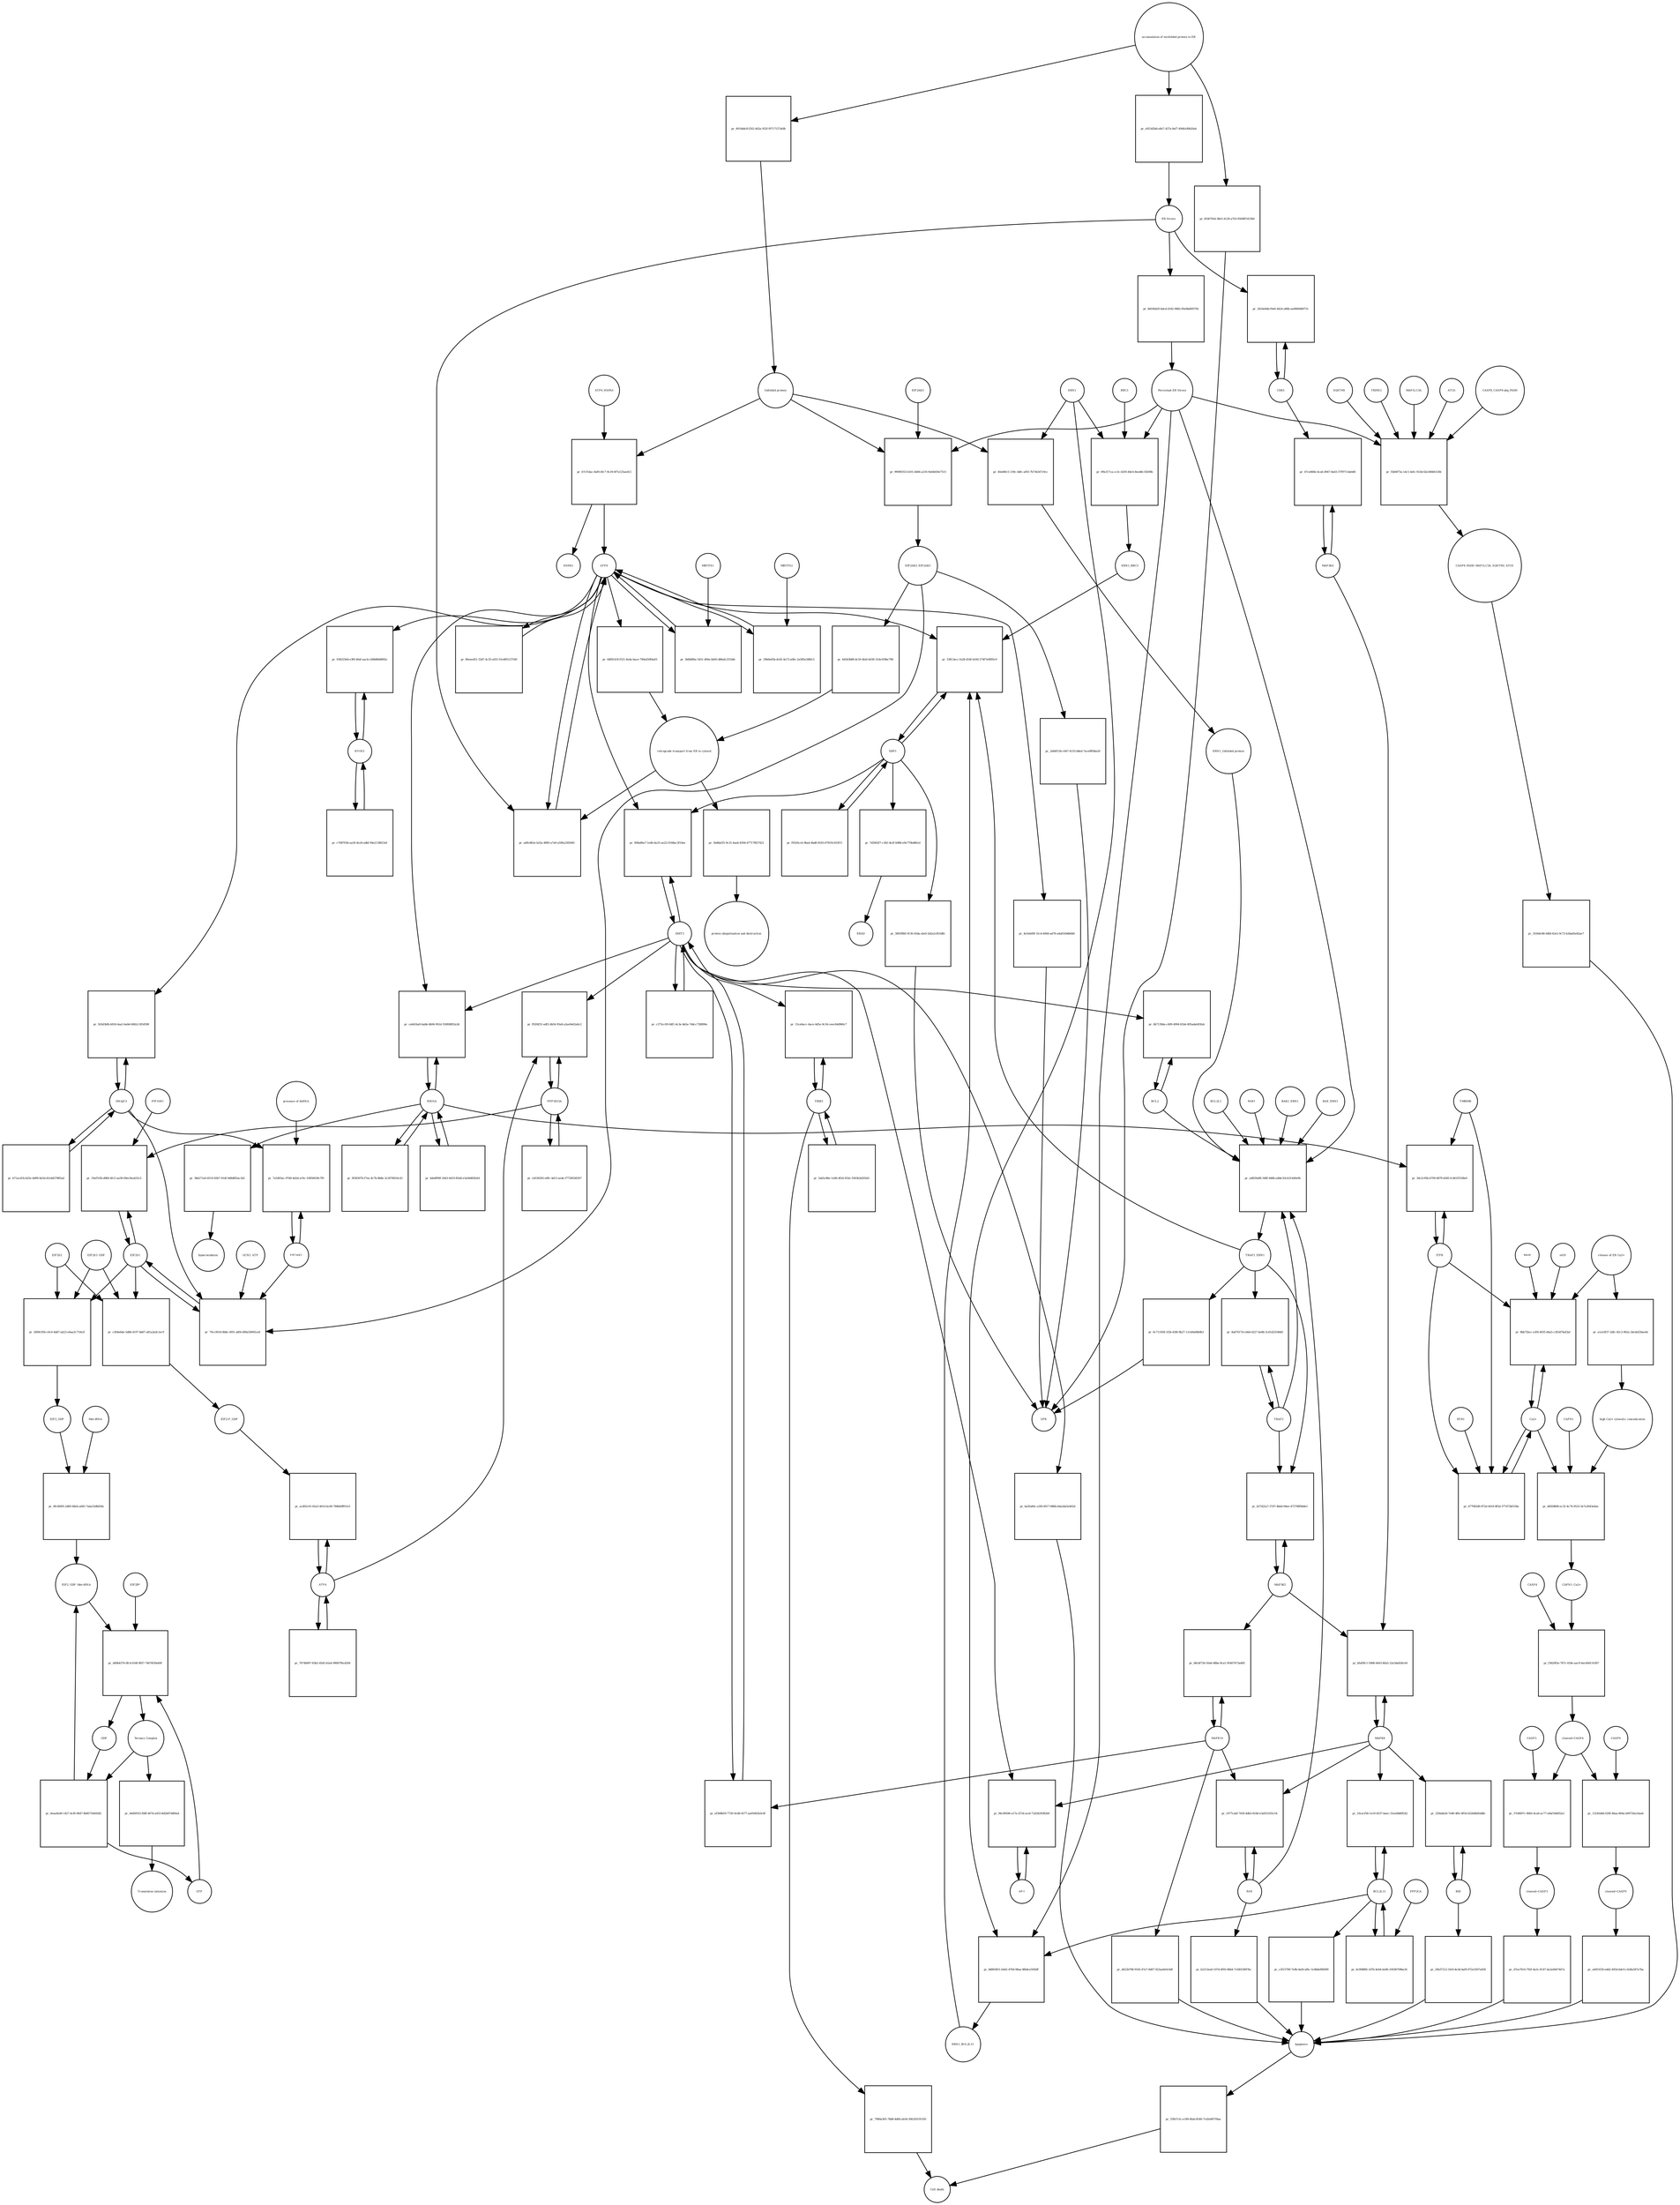 strict digraph  {
ATF6_HSPA5 [annotation="", bipartite=0, cls=complex, fontsize=4, label=ATF6_HSPA5, shape=circle];
"pr_b7cf1dac-8af0-4fc7-9c29-6f7a125aed12" [annotation="", bipartite=1, cls=process, fontsize=4, label="pr_b7cf1dac-8af0-4fc7-9c29-6f7a125aed12", shape=square];
ATF6 [annotation="urn_miriam_hgnc.symbol_ATF6", bipartite=0, cls=macromolecule, fontsize=4, label=ATF6, shape=circle];
HSPA5 [annotation="urn_miriam_hgnc.symbol_HSPA5", bipartite=0, cls=macromolecule, fontsize=4, label=HSPA5, shape=circle];
"Unfolded protein" [annotation="", bipartite=0, cls=macromolecule, fontsize=4, label="Unfolded protein", shape=circle];
ERN1 [annotation="urn_miriam_hgnc.symbol_ERN1", bipartite=0, cls=macromolecule, fontsize=4, label=ERN1, shape=circle];
"pr_40a06fc5-139c-4dfc-af03-7b73b347c9cc" [annotation="", bipartite=1, cls=process, fontsize=4, label="pr_40a06fc5-139c-4dfc-af03-7b73b347c9cc", shape=square];
"ERN1_Unfolded protein" [annotation="", bipartite=0, cls=complex, fontsize=4, label="ERN1_Unfolded protein", shape=circle];
EIF2AK3_EIF2AK3 [annotation="", bipartite=0, cls=complex, fontsize=4, label=EIF2AK3_EIF2AK3, shape=circle];
"pr_6d343b88-dc50-4fa0-b030-314e109bc796" [annotation="", bipartite=1, cls=process, fontsize=4, label="pr_6d343b88-dc50-4fa0-b030-314e109bc796", shape=square];
"retrograde transport from ER to cytosol" [annotation="", bipartite=0, cls=phenotype, fontsize=4, label="retrograde transport from ER to cytosol", shape=circle];
"pr_64f81418-f321-4e4a-bace-790a450f4a03" [annotation="", bipartite=1, cls=process, fontsize=4, label="pr_64f81418-f321-4e4a-bace-790a450f4a03", shape=square];
"pr_5b48af35-9c31-4aa6-8394-47717f827421" [annotation="", bipartite=1, cls=process, fontsize=4, label="pr_5b48af35-9c31-4aa6-8394-47717f827421", shape=square];
"protein ubiquitination and destruction" [annotation="", bipartite=0, cls=phenotype, fontsize=4, label="protein ubiquitination and destruction", shape=circle];
"pr_a4829a88-348f-448b-a4bb-63cb31440e9b" [annotation="", bipartite=1, cls=process, fontsize=4, label="pr_a4829a88-348f-448b-a4bb-63cb31440e9b", shape=square];
TRAF2_ERN1 [annotation="", bipartite=0, cls=complex, fontsize=4, label=TRAF2_ERN1, shape=circle];
BAK1_ERN1 [annotation="", bipartite=0, cls=complex, fontsize=4, label=BAK1_ERN1, shape=circle];
BAX_ERN1 [annotation="", bipartite=0, cls=complex, fontsize=4, label=BAX_ERN1, shape=circle];
BCL2 [annotation="urn_miriam_hgnc.symbol_BCL2", bipartite=0, cls="nucleic acid feature", fontsize=4, label=BCL2, shape=circle];
BCL2L1 [annotation="urn_miriam_hgnc.symbol_BCL2L1", bipartite=0, cls=macromolecule, fontsize=4, label=BCL2L1, shape=circle];
"Persistant ER Stress" [annotation="", bipartite=0, cls=phenotype, fontsize=4, label="Persistant ER Stress", shape=circle];
BAX [annotation="urn_miriam_hgnc.symbol_BAX", bipartite=0, cls=macromolecule, fontsize=4, label=BAX, shape=circle];
BAK1 [annotation="urn_miriam_hgnc.symbol_BAK1", bipartite=0, cls=macromolecule, fontsize=4, label=BAK1, shape=circle];
TRAF2 [annotation="urn_miriam_hgnc.symbol_TRAF2", bipartite=0, cls=macromolecule, fontsize=4, label=TRAF2, shape=circle];
XBP1 [annotation="urn_miriam_hgnc.symbol_XBP1", bipartite=0, cls=macromolecule, fontsize=4, label=XBP1, shape=circle];
"pr_53813ecc-fa28-454f-b160-274f7e0895c9" [annotation="", bipartite=1, cls=process, fontsize=4, label="pr_53813ecc-fa28-454f-b160-274f7e0895c9", shape=square];
ERN1_BBC3 [annotation="", bipartite=0, cls=complex, fontsize=4, label=ERN1_BBC3, shape=circle];
ERN1_BCL2L11 [annotation="", bipartite=0, cls=complex, fontsize=4, label=ERN1_BCL2L11, shape=circle];
"pr_f9320ccb-9bad-4bd8-8183-67819c033f15" [annotation="", bipartite=1, cls=process, fontsize=4, label="pr_f9320ccb-9bad-4bd8-8183-67819c033f15", shape=square];
"pr_7d3002f7-c362-4e2f-b988-e9e770b48b1d" [annotation="", bipartite=1, cls=process, fontsize=4, label="pr_7d3002f7-c362-4e2f-b988-e9e770b48b1d", shape=square];
ERAD [annotation="", bipartite=0, cls=phenotype, fontsize=4, label=ERAD, shape=circle];
"pr_5805f8bf-9136-45da-afa0-2d2a2c855d8c" [annotation="", bipartite=1, cls=process, fontsize=4, label="pr_5805f8bf-9136-45da-afa0-2d2a2c855d8c", shape=square];
UPR [annotation="", bipartite=0, cls=phenotype, fontsize=4, label=UPR, shape=circle];
"pr_8a67617d-cb6d-4227-be8b-5c41d23548d5" [annotation="", bipartite=1, cls=process, fontsize=4, label="pr_8a67617d-cb6d-4227-be8b-5c41d23548d5", shape=square];
MAPK8 [annotation="urn_miriam_hgnc.symbol_MAPK8", bipartite=0, cls=macromolecule, fontsize=4, label=MAPK8, shape=circle];
"pr_bfaf0fc1-5968-4443-80a5-22e3da826c64" [annotation="", bipartite=1, cls=process, fontsize=4, label="pr_bfaf0fc1-5968-4443-80a5-22e3da826c64", shape=square];
MAP3K4 [annotation="urn_miriam_hgnc.symbol_MAP3K4", bipartite=0, cls=macromolecule, fontsize=4, label=MAP3K4, shape=circle];
MAP3K5 [annotation="urn_miriam_hgnc.symbol_MAP3K5", bipartite=0, cls=macromolecule, fontsize=4, label=MAP3K5, shape=circle];
MAPK14 [annotation="urn_miriam_hgnc.symbol_MAPK14", bipartite=0, cls=macromolecule, fontsize=4, label=MAPK14, shape=circle];
"pr_d6cbf726-50a6-48be-8ca1-95407473a485" [annotation="", bipartite=1, cls=process, fontsize=4, label="pr_d6cbf726-50a6-48be-8ca1-95407473a485", shape=square];
"pr_d422b798-9165-47a7-9d07-923aa9e0c0df" [annotation="", bipartite=1, cls=process, fontsize=4, label="pr_d422b798-9165-47a7-9d07-923aa9e0c0df", shape=square];
Apoptosis [annotation="", bipartite=0, cls=phenotype, fontsize=4, label=Apoptosis, shape=circle];
DDIT3 [annotation="urn_miriam_hgnc.symbol_DDIT3", bipartite=0, cls=macromolecule, fontsize=4, label=DDIT3, shape=circle];
"pr_ef368b59-7720-41d8-9277-aa95002b3c6f" [annotation="", bipartite=1, cls=process, fontsize=4, label="pr_ef368b59-7720-41d8-9277-aa95002b3c6f", shape=square];
"pr_ba5fa84c-a3f4-4917-886b-6da2da5e402d" [annotation="", bipartite=1, cls=process, fontsize=4, label="pr_ba5fa84c-a3f4-4917-886b-6da2da5e402d", shape=square];
"pr_6b7139da-c409-4994-81b4-495ada645fab" [annotation="", bipartite=1, cls=process, fontsize=4, label="pr_6b7139da-c409-4994-81b4-495ada645fab", shape=square];
"pr_ad9c862e-b25a-4985-a7a9-a59fa2305081" [annotation="", bipartite=1, cls=process, fontsize=4, label="pr_ad9c862e-b25a-4985-a7a9-a59fa2305081", shape=square];
"ER Stress" [annotation="", bipartite=0, cls=phenotype, fontsize=4, label="ER Stress", shape=circle];
"pr_3b0bf86a-5451-400e-bb93-d86afc251b8c" [annotation="", bipartite=1, cls=process, fontsize=4, label="pr_3b0bf86a-5451-400e-bb93-d86afc251b8c", shape=square];
MBTPS1 [annotation="urn_miriam_hgnc.symbol_MBTPS1", bipartite=0, cls=macromolecule, fontsize=4, label=MBTPS1, shape=circle];
"pr_29b0e65b-dc82-4a73-a06c-2a585e286fc5" [annotation="", bipartite=1, cls=process, fontsize=4, label="pr_29b0e65b-dc82-4a73-a06c-2a585e286fc5", shape=square];
MBTPS2 [annotation="urn_miriam_hgnc.symbol_MBTPS2", bipartite=0, cls=macromolecule, fontsize=4, label=MBTPS2, shape=circle];
"pr_80eeed51-33d7-4c35-a031-01e805127549" [annotation="", bipartite=1, cls=process, fontsize=4, label="pr_80eeed51-33d7-4c35-a031-01e805127549", shape=square];
"pr_c375cc09-0df1-4c3e-bb5a-7d4cc728890e" [annotation="", bipartite=1, cls=process, fontsize=4, label="pr_c375cc09-0df1-4c3e-bb5a-7d4cc728890e", shape=square];
"pr_008a86a7-1e4b-4e25-ae22-0168ac3f10ee" [annotation="", bipartite=1, cls=process, fontsize=4, label="pr_008a86a7-1e4b-4e25-ae22-0168ac3f10ee", shape=square];
EIF2S1 [annotation="urn_miriam_hgnc.symbol_EIF2S1", bipartite=0, cls=macromolecule, fontsize=4, label=EIF2S1, shape=circle];
"pr_79cc9018-8b8c-4f91-a8f4-689a50095ce8" [annotation="", bipartite=1, cls=process, fontsize=4, label="pr_79cc9018-8b8c-4f91-a8f4-689a50095ce8", shape=square];
GCN2_ATP [annotation="", bipartite=0, cls=complex, fontsize=4, label=GCN2_ATP, shape=circle];
EIF2AK2 [annotation="urn_miriam_hgnc.symbol_EIF2AK2", bipartite=0, cls=macromolecule, fontsize=4, label=EIF2AK2, shape=circle];
DNAJC3 [annotation="urn_miriam_hgnc.symbol_DNAJC3", bipartite=0, cls=macromolecule, fontsize=4, label=DNAJC3, shape=circle];
EIF2S2 [annotation="urn_miriam_hgnc.symbol_EIF2S2", bipartite=0, cls=macromolecule, fontsize=4, label=EIF2S2, shape=circle];
"pr_2699c956-c6c0-4dd7-ab23-e6aa3c719a1f" [annotation="", bipartite=1, cls=process, fontsize=4, label="pr_2699c956-c6c0-4dd7-ab23-e6aa3c719a1f", shape=square];
EIF2S3_GDP [annotation="", bipartite=0, cls=complex, fontsize=4, label=EIF2S3_GDP, shape=circle];
EIF2_GDP [annotation="", bipartite=0, cls=complex, fontsize=4, label=EIF2_GDP, shape=circle];
"EIF2_GDP_Met-tRNA" [annotation="", bipartite=0, cls=complex, fontsize=4, label="EIF2_GDP_Met-tRNA", shape=circle];
"pr_d49b4376-0fc4-434f-8f47-74476f30e60f" [annotation="", bipartite=1, cls=process, fontsize=4, label="pr_d49b4376-0fc4-434f-8f47-74476f30e60f", shape=square];
"Ternary Complex" [annotation="", bipartite=0, cls=complex, fontsize=4, label="Ternary Complex", shape=circle];
"EIF2B*" [annotation="", bipartite=0, cls=complex, fontsize=4, label="EIF2B*", shape=circle];
GTP [annotation="urn_miriam_obo.chebi_CHEBI%3A57600", bipartite=0, cls="simple chemical", fontsize=4, label=GTP, shape=circle];
GDP [annotation="urn_miriam_obo.chebi_CHEBI%3A65180", bipartite=0, cls="simple chemical", fontsize=4, label=GDP, shape=circle];
"pr_0eaa9a49-1427-4cf6-9647-8b8575449282" [annotation="", bipartite=1, cls=process, fontsize=4, label="pr_0eaa9a49-1427-4cf6-9647-8b8575449282", shape=square];
ATF4 [annotation="urn_miriam_hgnc.symbol_ATF4", bipartite=0, cls=macromolecule, fontsize=4, label=ATF4, shape=circle];
"pr_acd02c01-65a5-4614-bc60-784b60ff01e5" [annotation="", bipartite=1, cls=process, fontsize=4, label="pr_acd02c01-65a5-4614-bc60-784b60ff01e5", shape=square];
"EIF2-P_GDP" [annotation="", bipartite=0, cls=complex, fontsize=4, label="EIF2-P_GDP", shape=circle];
"pr_7674b997-83b2-45d5-b5a4-99067f6cd204" [annotation="", bipartite=1, cls=process, fontsize=4, label="pr_7674b997-83b2-45d5-b5a4-99067f6cd204", shape=square];
PPP1R15A [annotation="urn_miriam_hgnc.symbol_PPP1R15A", bipartite=0, cls=macromolecule, fontsize=4, label=PPP1R15A, shape=circle];
"pr_f92f4f31-edf2-4b54-95a8-a2ae9e62a6c2" [annotation="", bipartite=1, cls=process, fontsize=4, label="pr_f92f4f31-edf2-4b54-95a8-a2ae9e62a6c2", shape=square];
"pr_cb536292-e8fc-4d13-ae4e-f7720f24f207" [annotation="", bipartite=1, cls=process, fontsize=4, label="pr_cb536292-e8fc-4d13-ae4e-f7720f24f207", shape=square];
"pr_44d5f033-f68f-467d-a933-8d26d7d4f6ed" [annotation="", bipartite=1, cls=process, fontsize=4, label="pr_44d5f033-f68f-467d-a933-8d26d7d4f6ed", shape=square];
"Translation initiation" [annotation="", bipartite=0, cls=phenotype, fontsize=4, label="Translation initiation", shape=circle];
"pr_b27d22a7-37d7-4b6d-94ee-472708f9dde1" [annotation="", bipartite=1, cls=process, fontsize=4, label="pr_b27d22a7-37d7-4b6d-94ee-472708f9dde1", shape=square];
ERO1A [annotation="urn_miriam_hgnc.symbol_ERO1A", bipartite=0, cls=macromolecule, fontsize=4, label=ERO1A, shape=circle];
"pr_ceb61ba9-babb-4b94-901d-550f68f02a3d" [annotation="", bipartite=1, cls=process, fontsize=4, label="pr_ceb61ba9-babb-4b94-901d-550f68f02a3d", shape=square];
"pr_4de8f90f-3443-4419-85d4-e3a9d482fafd" [annotation="", bipartite=1, cls=process, fontsize=4, label="pr_4de8f90f-3443-4419-85d4-e3a9d482fafd", shape=square];
"pr_33ef51fb-d960-4fc5-aa58-09ec9ea432c5" [annotation="", bipartite=1, cls=process, fontsize=4, label="pr_33ef51fb-d960-4fc5-aa58-09ec9ea432c5", shape=square];
EIF2AK1 [annotation="urn_miriam_hgnc.symbol_EIF2AK1", bipartite=0, cls=macromolecule, fontsize=4, label=EIF2AK1, shape=circle];
"pr_1977cabf-7430-4db3-818d-e3a921635c54" [annotation="", bipartite=1, cls=process, fontsize=4, label="pr_1977cabf-7430-4db3-818d-e3a921635c54", shape=square];
"pr_b2213ea0-107d-4f93-96b4-7cfd053897bc" [annotation="", bipartite=1, cls=process, fontsize=4, label="pr_b2213ea0-107d-4f93-96b4-7cfd053897bc", shape=square];
"Ca2+" [annotation="urn_miriam_obo.chebi_CHEBI%3A29108", bipartite=0, cls="simple chemical", fontsize=4, label="Ca2+", shape=circle];
"pr_8bb72bcc-e3f4-4935-b6a5-c303d74af3af" [annotation="", bipartite=1, cls=process, fontsize=4, label="pr_8bb72bcc-e3f4-4935-b6a5-c303d74af3af", shape=square];
"release of ER Ca2+" [annotation="", bipartite=0, cls=phenotype, fontsize=4, label="release of ER Ca2+", shape=circle];
ITPR [annotation="urn_miriam_hgnc.symbol_ITPR1|urn_miriam_hgnc.symbol_ITPR2|urn_miriam_hgnc.symbol_ITPR3", bipartite=0, cls=macromolecule, fontsize=4, label=ITPR, shape=circle];
MAM [annotation="", bipartite=0, cls=phenotype, fontsize=4, label=MAM, shape=circle];
s619 [annotation="", bipartite=0, cls=complex, fontsize=4, label=s619, shape=circle];
"pr_47ce668e-4ca6-4947-8a63-57f9711deb68" [annotation="", bipartite=1, cls=process, fontsize=4, label="pr_47ce668e-4ca6-4947-8a63-57f9711deb68", shape=square];
CDK5 [annotation="urn_miriam_hgnc.symbol_CDK5", bipartite=0, cls=macromolecule, fontsize=4, label=CDK5, shape=circle];
"pr_2624eb4b-f0e6-4424-a86b-ea0869480731" [annotation="", bipartite=1, cls="uncertain process", fontsize=4, label="pr_2624eb4b-f0e6-4424-a86b-ea0869480731", shape=square];
"pr_55fb7c5c-e189-4fab-8540-7cd2e89759ae" [annotation="", bipartite=1, cls=process, fontsize=4, label="pr_55fb7c5c-e189-4fab-8540-7cd2e89759ae", shape=square];
"Cell death" [annotation="", bipartite=0, cls=phenotype, fontsize=4, label="Cell death", shape=circle];
"pr_677082d9-872d-4419-8f5d-377d72bf158a" [annotation="", bipartite=1, cls=process, fontsize=4, label="pr_677082d9-872d-4419-8f5d-377d72bf158a", shape=square];
TMBIM6 [annotation="urn_miriam_hgnc.symbol_TMBIM6", bipartite=0, cls=macromolecule, fontsize=4, label=TMBIM6, shape=circle];
RYR1 [annotation="urn_miriam_hgnc.symbol_RYR1", bipartite=0, cls=macromolecule, fontsize=4, label=RYR1, shape=circle];
EIF2AK3 [annotation="urn_miriam_hgnc.symbol_EIF2AK3", bipartite=0, cls=macromolecule, fontsize=4, label=EIF2AK3, shape=circle];
"pr_99090353-b101-4466-a216-9eb0d30e7515" [annotation="", bipartite=1, cls=process, fontsize=4, label="pr_99090353-b101-4466-a216-9eb0d30e7515", shape=square];
"pr_3bb271a0-4510-45b7-91df-0d8df82ac3d1" [annotation="", bipartite=1, cls=process, fontsize=4, label="pr_3bb271a0-4510-45b7-91df-0d8df82ac3d1", shape=square];
hyperoxidation [annotation="", bipartite=0, cls=phenotype, fontsize=4, label=hyperoxidation, shape=circle];
"pr_9f38307b-f7ea-4c7b-8b8e-3c2876816c43" [annotation="", bipartite=1, cls=process, fontsize=4, label="pr_9f38307b-f7ea-4c7b-8b8e-3c2876816c43", shape=square];
"pr_8d16b420-bdcd-4182-9882-f0e0bd4957fd" [annotation="", bipartite=1, cls=process, fontsize=4, label="pr_8d16b420-bdcd-4182-9882-f0e0bd4957fd", shape=square];
"CASP8_CASP8-ubq_FADD" [annotation="", bipartite=0, cls=complex, fontsize=4, label="CASP8_CASP8-ubq_FADD", shape=circle];
"pr_f2b6873a-1dc1-4efc-923d-62e366b6126b" [annotation="", bipartite=1, cls=process, fontsize=4, label="pr_f2b6873a-1dc1-4efc-923d-62e366b6126b", shape=square];
"SQSTM1 " [annotation="urn_miriam_hgnc.symbol_SQSTM1", bipartite=0, cls=macromolecule, fontsize=4, label="SQSTM1 ", shape=circle];
CASP8_FADD_MAP1LC3A_SQSTM1_ATG5 [annotation="", bipartite=0, cls=complex, fontsize=4, label=CASP8_FADD_MAP1LC3A_SQSTM1_ATG5, shape=circle];
TRIM13 [annotation="urn_miriam_hgnc.symbol_TRIM13", bipartite=0, cls=macromolecule, fontsize=4, label=TRIM13, shape=circle];
MAP1LC3A [annotation="urn_miriam_hgnc.symbol_MAP1LC3A", bipartite=0, cls=macromolecule, fontsize=4, label=MAP1LC3A, shape=circle];
ATG5 [annotation="urn_miriam_hgnc.symbol_ATG5", bipartite=0, cls=macromolecule, fontsize=4, label=ATG5, shape=circle];
"pr_31644c86-0dfd-42e5-9c73-b3dad5e82ae7" [annotation="", bipartite=1, cls=process, fontsize=4, label="pr_31644c86-0dfd-42e5-9c73-b3dad5e82ae7", shape=square];
"AP-1" [annotation="urn_miriam_hgnc.symbol_FOS|urn_miriam_hgnc.symbol_FOSB|urn_miriam_hgnc.symbol_FOSL1|urn_miriam_hgnc.symbol_FOSL2|urn_miriam_hgnc.symbol_JUN|urn_miriam_hgnc.symbol_JUNB|urn_miriam_hgnc.symbol_JUND", bipartite=0, cls=macromolecule, fontsize=4, label="AP-1", shape=circle];
"pr_94c90596-a17a-4724-acef-72d3429382b9" [annotation="", bipartite=1, cls=process, fontsize=4, label="pr_94c90596-a17a-4724-acef-72d3429382b9", shape=square];
"pr_7a5493ac-97d0-4d2d-a19c-10850639c7f9" [annotation="", bipartite=1, cls=process, fontsize=4, label="pr_7a5493ac-97d0-4d2d-a19c-10850639c7f9", shape=square];
"presence of dsRNA" [annotation="", bipartite=0, cls=phenotype, fontsize=4, label="presence of dsRNA", shape=circle];
"Met-tRNA" [annotation="urn_miriam_hgnc_HGNC%3A34779", bipartite=0, cls="nucleic acid feature", fontsize=4, label="Met-tRNA", shape=circle];
"pr_9fc0fd95-2d00-48eb-a645-7aba32d8d30e" [annotation="", bipartite=1, cls=process, fontsize=4, label="pr_9fc0fd95-2d00-48eb-a645-7aba32d8d30e", shape=square];
"pr_c304e6de-5d8d-4197-bb67-a81a2edc1ec9" [annotation="", bipartite=1, cls=process, fontsize=4, label="pr_c304e6de-5d8d-4197-bb67-a81a2edc1ec9", shape=square];
"accumulation of misfolded protein in ER" [annotation="", bipartite=0, cls=phenotype, fontsize=4, label="accumulation of misfolded protein in ER", shape=circle];
"pr_4910ddc8-f202-462a-932f-f9717157afdb" [annotation="", bipartite=1, cls=process, fontsize=4, label="pr_4910ddc8-f202-462a-932f-f9717157afdb", shape=square];
"pr_e923d2bd-e8e7-437a-8ef7-494b1d9b20ab" [annotation="", bipartite=1, cls=process, fontsize=4, label="pr_e923d2bd-e8e7-437a-8ef7-494b1d9b20ab", shape=square];
"pr_f636792d-38e5-4129-a703-95f4f87d13b0" [annotation="", bipartite=1, cls=process, fontsize=4, label="pr_f636792d-38e5-4129-a703-95f4f87d13b0", shape=square];
"pr_2d44f15b-c647-4155-b8ed-7ace9ff4be20" [annotation="", bipartite=1, cls=process, fontsize=4, label="pr_2d44f15b-c647-4155-b8ed-7ace9ff4be20", shape=square];
"pr_6c711958-1f2b-436f-8b27-11cb9a68b0b3" [annotation="", bipartite=1, cls=process, fontsize=4, label="pr_6c711958-1f2b-436f-8b27-11cb9a68b0b3", shape=square];
"pr_4e5eb49f-31cd-400d-ad78-a4a81b9db6b0" [annotation="", bipartite=1, cls=process, fontsize=4, label="pr_4e5eb49f-31cd-400d-ad78-a4a81b9db6b0", shape=square];
BCL2L11 [annotation="urn_miriam_hgnc.symbol_BCL2L11", bipartite=0, cls=macromolecule, fontsize=4, label=BCL2L11, shape=circle];
"pr_10cacf58-1e19-4537-baec-31ea0b80f242" [annotation="", bipartite=1, cls=process, fontsize=4, label="pr_10cacf58-1e19-4537-baec-31ea0b80f242", shape=square];
BID [annotation="urn_miriam_hgnc.symbol_BID", bipartite=0, cls=macromolecule, fontsize=4, label=BID, shape=circle];
"pr_329abb26-7e80-4ffe-8f54-b526d6d5dd8c" [annotation="", bipartite=1, cls=process, fontsize=4, label="pr_329abb26-7e80-4ffe-8f54-b526d6d5dd8c", shape=square];
"pr_c5f15799-7e9b-4afd-af6c-5c8b8ef80099" [annotation="", bipartite=1, cls=process, fontsize=4, label="pr_c5f15799-7e9b-4afd-af6c-5c8b8ef80099", shape=square];
"pr_20b37212-1fe9-4e3d-baf9-972e3507a658" [annotation="", bipartite=1, cls=process, fontsize=4, label="pr_20b37212-1fe9-4e3d-baf9-972e3507a658", shape=square];
"pr_8d805851-b442-47b9-98aa-8fbdce505bff" [annotation="", bipartite=1, cls=process, fontsize=4, label="pr_8d805851-b442-47b9-98aa-8fbdce505bff", shape=square];
"pr_89a317ca-cc3c-4205-8dc4-8eed8c18208b" [annotation="", bipartite=1, cls=process, fontsize=4, label="pr_89a317ca-cc3c-4205-8dc4-8eed8c18208b", shape=square];
BBC3 [annotation="urn_miriam_hgnc.symbol_BBC3", bipartite=0, cls=macromolecule, fontsize=4, label=BBC3, shape=circle];
"pr_6c9988f6-1d7b-4e64-be96-10038709ba34" [annotation="", bipartite=1, cls=process, fontsize=4, label="pr_6c9988f6-1d7b-4e64-be96-10038709ba34", shape=square];
PPP2CA [annotation="urn_miriam_hgnc.symbol_PPP2CA", bipartite=0, cls=macromolecule, fontsize=4, label=PPP2CA, shape=circle];
TRIB3 [annotation="urn_miriam_hgnc.symbol_TRIB3", bipartite=0, cls=macromolecule, fontsize=4, label=TRIB3, shape=circle];
"pr_15ce6acc-4ace-4d5e-9c34-ceec64d966c7" [annotation="", bipartite=1, cls=process, fontsize=4, label="pr_15ce6acc-4ace-4d5e-9c34-ceec64d966c7", shape=square];
"pr_5ab5c86e-1a96-4f2d-932e-5563b3d203d1" [annotation="", bipartite=1, cls=process, fontsize=4, label="pr_5ab5c86e-1a96-4f2d-932e-5563b3d203d1", shape=square];
"pr_7980a365-78d8-4d60-ab34-306320191505" [annotation="", bipartite=1, cls=process, fontsize=4, label="pr_7980a365-78d8-4d60-ab34-306320191505", shape=square];
"pr_a1a16f37-2dfc-45c3-962a-5dcdef20ae4d" [annotation="", bipartite=1, cls=process, fontsize=4, label="pr_a1a16f37-2dfc-45c3-962a-5dcdef20ae4d", shape=square];
"high Ca2+ cytosolic concentration" [annotation="", bipartite=0, cls=phenotype, fontsize=4, label="high Ca2+ cytosolic concentration", shape=circle];
"pr_565d3bfb-b924-4aa3-beb6-6842c1854598" [annotation="", bipartite=1, cls=process, fontsize=4, label="pr_565d3bfb-b924-4aa3-beb6-6842c1854598", shape=square];
"pr_b71acd1b-b25e-4d09-8e5d-d1e4d37885ad" [annotation="", bipartite=1, cls=process, fontsize=4, label="pr_b71acd1b-b25e-4d09-8e5d-d1e4d37885ad", shape=square];
"pr_3dc2c95b-b709-4879-b585-fc461f5358e9" [annotation="", bipartite=1, cls=process, fontsize=4, label="pr_3dc2c95b-b709-4879-b585-fc461f5358e9", shape=square];
CASP4 [annotation="urn_miriam_hgnc.symbol_CASP4", bipartite=0, cls=macromolecule, fontsize=4, label=CASP4, shape=circle];
"pr_f3620f5e-787c-418e-aac9-4ec60d116307" [annotation="", bipartite=1, cls=process, fontsize=4, label="pr_f3620f5e-787c-418e-aac9-4ec60d116307", shape=square];
"cleaved~CASP4" [annotation="urn_miriam_hgnc.symbol_CASP4", bipartite=0, cls=macromolecule, fontsize=4, label="cleaved~CASP4", shape=circle];
"CAPN1_Ca2+" [annotation="", bipartite=0, cls=complex, fontsize=4, label="CAPN1_Ca2+", shape=circle];
CASP3 [annotation="urn_miriam_hgnc.symbol_CASP3", bipartite=0, cls=macromolecule, fontsize=4, label=CASP3, shape=circle];
"pr_37e8607c-96b5-4ca6-ac77-a9af18d952e1" [annotation="", bipartite=1, cls=process, fontsize=4, label="pr_37e8607c-96b5-4ca6-ac77-a9af18d952e1", shape=square];
"cleaved~CASP3" [annotation="urn_miriam_hgnc.symbol_CASP3", bipartite=0, cls=macromolecule, fontsize=4, label="cleaved~CASP3", shape=circle];
CASP9 [annotation="urn_miriam_hgnc.symbol_CSAP9", bipartite=0, cls=macromolecule, fontsize=4, label=CASP9, shape=circle];
"pr_13245d4d-020f-46aa-804a-b09726a14aeb" [annotation="", bipartite=1, cls=process, fontsize=4, label="pr_13245d4d-020f-46aa-804a-b09726a14aeb", shape=square];
"cleaved~CASP9" [annotation="urn_miriam_hgnc.symbol_CASP9", bipartite=0, cls=macromolecule, fontsize=4, label="cleaved~CASP9", shape=circle];
CAPN1 [annotation="urn_miriam_hgnc.symbol_CAPN1", bipartite=0, cls=macromolecule, fontsize=4, label=CAPN1, shape=circle];
"pr_d65fd808-ec32-4c74-9523-5e7a3043edae" [annotation="", bipartite=1, cls=process, fontsize=4, label="pr_d65fd808-ec32-4c74-9523-5e7a3043edae", shape=square];
"pr_d7ea7614-792f-4a3c-8147-ba3a9447447a" [annotation="", bipartite=1, cls=process, fontsize=4, label="pr_d7ea7614-792f-4a3c-8147-ba3a9447447a", shape=square];
"pr_a4951f26-edd2-495d-bdc0-c428a587a7ba" [annotation="", bipartite=1, cls=process, fontsize=4, label="pr_a4951f26-edd2-495d-bdc0-c428a587a7ba", shape=square];
HYOU1 [annotation="urn_miriam_hgnc.symbol_HYOU1", bipartite=0, cls=macromolecule, fontsize=4, label=HYOU1, shape=circle];
"pr_9382256d-e3f6-40af-aacb-cb9b8b68892e" [annotation="", bipartite=1, cls=process, fontsize=4, label="pr_9382256d-e3f6-40af-aacb-cb9b8b68892e", shape=square];
"pr_c768703b-aa30-4e24-adbf-94e2138023ef" [annotation="", bipartite=1, cls=process, fontsize=4, label="pr_c768703b-aa30-4e24-adbf-94e2138023ef", shape=square];
ATF6_HSPA5 -> "pr_b7cf1dac-8af0-4fc7-9c29-6f7a125aed12"  [annotation="", interaction_type=consumption];
"pr_b7cf1dac-8af0-4fc7-9c29-6f7a125aed12" -> ATF6  [annotation="", interaction_type=production];
"pr_b7cf1dac-8af0-4fc7-9c29-6f7a125aed12" -> HSPA5  [annotation="", interaction_type=production];
ATF6 -> "pr_64f81418-f321-4e4a-bace-790a450f4a03"  [annotation="", interaction_type=consumption];
ATF6 -> "pr_53813ecc-fa28-454f-b160-274f7e0895c9"  [annotation="urn_miriam_pubmed_26587781|urn_miriam_pubmed_23430059", interaction_type=catalysis];
ATF6 -> "pr_ad9c862e-b25a-4985-a7a9-a59fa2305081"  [annotation="", interaction_type=consumption];
ATF6 -> "pr_3b0bf86a-5451-400e-bb93-d86afc251b8c"  [annotation="", interaction_type=consumption];
ATF6 -> "pr_29b0e65b-dc82-4a73-a06c-2a585e286fc5"  [annotation="", interaction_type=consumption];
ATF6 -> "pr_80eeed51-33d7-4c35-a031-01e805127549"  [annotation="", interaction_type=consumption];
ATF6 -> "pr_008a86a7-1e4b-4e25-ae22-0168ac3f10ee"  [annotation="urn_miriam_pubmed_26587781|urn_miriam_pubmed_17991856|urn_miriam_pubmed_28843399", interaction_type=catalysis];
ATF6 -> "pr_ceb61ba9-babb-4b94-901d-550f68f02a3d"  [annotation="urn_miriam_pubmed_23850759|urn_miriam_pubmed_25387528", interaction_type=catalysis];
ATF6 -> "pr_4e5eb49f-31cd-400d-ad78-a4a81b9db6b0"  [annotation="", interaction_type=consumption];
ATF6 -> "pr_565d3bfb-b924-4aa3-beb6-6842c1854598"  [annotation="urn_miriam_pubmed_12601012|urn_miriam_pubmed_18360008", interaction_type=catalysis];
ATF6 -> "pr_9382256d-e3f6-40af-aacb-cb9b8b68892e"  [annotation=urn_miriam_pubmed_18360008, interaction_type=catalysis];
"Unfolded protein" -> "pr_b7cf1dac-8af0-4fc7-9c29-6f7a125aed12"  [annotation="urn_miriam_pubmed_19509052|urn_miriam_pubmed_12847084|urn_miriam_pubmed_23850759", interaction_type=catalysis];
"Unfolded protein" -> "pr_40a06fc5-139c-4dfc-af03-7b73b347c9cc"  [annotation="", interaction_type=consumption];
"Unfolded protein" -> "pr_99090353-b101-4466-a216-9eb0d30e7515"  [annotation=urn_miriam_pubmed_17991856, interaction_type=catalysis];
ERN1 -> "pr_40a06fc5-139c-4dfc-af03-7b73b347c9cc"  [annotation="", interaction_type=consumption];
ERN1 -> "pr_8d805851-b442-47b9-98aa-8fbdce505bff"  [annotation="", interaction_type=consumption];
ERN1 -> "pr_89a317ca-cc3c-4205-8dc4-8eed8c18208b"  [annotation="", interaction_type=consumption];
"pr_40a06fc5-139c-4dfc-af03-7b73b347c9cc" -> "ERN1_Unfolded protein"  [annotation="", interaction_type=production];
"ERN1_Unfolded protein" -> "pr_a4829a88-348f-448b-a4bb-63cb31440e9b"  [annotation="", interaction_type=consumption];
EIF2AK3_EIF2AK3 -> "pr_6d343b88-dc50-4fa0-b030-314e109bc796"  [annotation="", interaction_type=consumption];
EIF2AK3_EIF2AK3 -> "pr_79cc9018-8b8c-4f91-a8f4-689a50095ce8"  [annotation="urn_miriam_pubmed_12667446|urn_miriam_pubmed_16246152|urn_miriam_pubmed_12601012|urn_miriam_pubmed_23850759|urn_miriam_pubmed_18360008|urn_miriam_pubmed_26587781", interaction_type=catalysis];
EIF2AK3_EIF2AK3 -> "pr_2d44f15b-c647-4155-b8ed-7ace9ff4be20"  [annotation="", interaction_type=consumption];
"pr_6d343b88-dc50-4fa0-b030-314e109bc796" -> "retrograde transport from ER to cytosol"  [annotation="", interaction_type=production];
"retrograde transport from ER to cytosol" -> "pr_5b48af35-9c31-4aa6-8394-47717f827421"  [annotation="", interaction_type=consumption];
"retrograde transport from ER to cytosol" -> "pr_ad9c862e-b25a-4985-a7a9-a59fa2305081"  [annotation="urn_miriam_pubmed_18360008|urn_miriam_pubmed_17991856|urn_miriam_pubmed_26587781|urn_miriam_pubmed_12847084", interaction_type=inhibition];
"pr_64f81418-f321-4e4a-bace-790a450f4a03" -> "retrograde transport from ER to cytosol"  [annotation="", interaction_type=production];
"pr_5b48af35-9c31-4aa6-8394-47717f827421" -> "protein ubiquitination and destruction"  [annotation="", interaction_type=production];
"pr_a4829a88-348f-448b-a4bb-63cb31440e9b" -> TRAF2_ERN1  [annotation="", interaction_type=production];
TRAF2_ERN1 -> "pr_53813ecc-fa28-454f-b160-274f7e0895c9"  [annotation="urn_miriam_pubmed_26587781|urn_miriam_pubmed_23430059", interaction_type=catalysis];
TRAF2_ERN1 -> "pr_8a67617d-cb6d-4227-be8b-5c41d23548d5"  [annotation=urn_miriam_pubmed_23850759, interaction_type=catalysis];
TRAF2_ERN1 -> "pr_b27d22a7-37d7-4b6d-94ee-472708f9dde1"  [annotation=urn_miriam_pubmed_23850759, interaction_type=catalysis];
TRAF2_ERN1 -> "pr_6c711958-1f2b-436f-8b27-11cb9a68b0b3"  [annotation="", interaction_type=consumption];
BAK1_ERN1 -> "pr_a4829a88-348f-448b-a4bb-63cb31440e9b"  [annotation="urn_miriam_pubmed_23850759|urn_miriam_pubmed_23430059|urn_miriam_pubmed_26587781", interaction_type=catalysis];
BAX_ERN1 -> "pr_a4829a88-348f-448b-a4bb-63cb31440e9b"  [annotation="urn_miriam_pubmed_23850759|urn_miriam_pubmed_23430059|urn_miriam_pubmed_26587781", interaction_type=catalysis];
BCL2 -> "pr_a4829a88-348f-448b-a4bb-63cb31440e9b"  [annotation="urn_miriam_pubmed_23850759|urn_miriam_pubmed_23430059|urn_miriam_pubmed_26587781", interaction_type=inhibition];
BCL2 -> "pr_6b7139da-c409-4994-81b4-495ada645fab"  [annotation="", interaction_type=consumption];
BCL2L1 -> "pr_a4829a88-348f-448b-a4bb-63cb31440e9b"  [annotation="urn_miriam_pubmed_23850759|urn_miriam_pubmed_23430059|urn_miriam_pubmed_26587781", interaction_type=inhibition];
"Persistant ER Stress" -> "pr_a4829a88-348f-448b-a4bb-63cb31440e9b"  [annotation="urn_miriam_pubmed_23850759|urn_miriam_pubmed_23430059|urn_miriam_pubmed_26587781", interaction_type=inhibition];
"Persistant ER Stress" -> "pr_99090353-b101-4466-a216-9eb0d30e7515"  [annotation=urn_miriam_pubmed_17991856, interaction_type=catalysis];
"Persistant ER Stress" -> "pr_f2b6873a-1dc1-4efc-923d-62e366b6126b"  [annotation=urn_miriam_pubmed_17991856, interaction_type=catalysis];
"Persistant ER Stress" -> "pr_8d805851-b442-47b9-98aa-8fbdce505bff"  [annotation="urn_miriam_pubmed_23850759|urn_miriam_pubmed_23430059|urn_miriam_pubmed_26587781", interaction_type=inhibition];
"Persistant ER Stress" -> "pr_89a317ca-cc3c-4205-8dc4-8eed8c18208b"  [annotation="urn_miriam_pubmed_23430059|urn_miriam_pubmed_17991856", interaction_type=inhibition];
BAX -> "pr_a4829a88-348f-448b-a4bb-63cb31440e9b"  [annotation="urn_miriam_pubmed_23850759|urn_miriam_pubmed_23430059|urn_miriam_pubmed_26587781", interaction_type=catalysis];
BAX -> "pr_1977cabf-7430-4db3-818d-e3a921635c54"  [annotation="", interaction_type=consumption];
BAX -> "pr_b2213ea0-107d-4f93-96b4-7cfd053897bc"  [annotation="", interaction_type=consumption];
BAK1 -> "pr_a4829a88-348f-448b-a4bb-63cb31440e9b"  [annotation="urn_miriam_pubmed_23850759|urn_miriam_pubmed_23430059|urn_miriam_pubmed_26587781", interaction_type=catalysis];
TRAF2 -> "pr_a4829a88-348f-448b-a4bb-63cb31440e9b"  [annotation="", interaction_type=consumption];
TRAF2 -> "pr_8a67617d-cb6d-4227-be8b-5c41d23548d5"  [annotation="", interaction_type=consumption];
TRAF2 -> "pr_b27d22a7-37d7-4b6d-94ee-472708f9dde1"  [annotation=urn_miriam_pubmed_23850759, interaction_type=catalysis];
XBP1 -> "pr_53813ecc-fa28-454f-b160-274f7e0895c9"  [annotation="", interaction_type=consumption];
XBP1 -> "pr_f9320ccb-9bad-4bd8-8183-67819c033f15"  [annotation="", interaction_type=consumption];
XBP1 -> "pr_7d3002f7-c362-4e2f-b988-e9e770b48b1d"  [annotation="", interaction_type=consumption];
XBP1 -> "pr_5805f8bf-9136-45da-afa0-2d2a2c855d8c"  [annotation="", interaction_type=consumption];
XBP1 -> "pr_008a86a7-1e4b-4e25-ae22-0168ac3f10ee"  [annotation="urn_miriam_pubmed_26587781|urn_miriam_pubmed_17991856|urn_miriam_pubmed_28843399", interaction_type=catalysis];
"pr_53813ecc-fa28-454f-b160-274f7e0895c9" -> XBP1  [annotation="", interaction_type=production];
ERN1_BBC3 -> "pr_53813ecc-fa28-454f-b160-274f7e0895c9"  [annotation="urn_miriam_pubmed_26587781|urn_miriam_pubmed_23430059", interaction_type=catalysis];
ERN1_BCL2L11 -> "pr_53813ecc-fa28-454f-b160-274f7e0895c9"  [annotation="urn_miriam_pubmed_26587781|urn_miriam_pubmed_23430059", interaction_type=catalysis];
"pr_f9320ccb-9bad-4bd8-8183-67819c033f15" -> XBP1  [annotation="", interaction_type=production];
"pr_7d3002f7-c362-4e2f-b988-e9e770b48b1d" -> ERAD  [annotation="", interaction_type=production];
"pr_5805f8bf-9136-45da-afa0-2d2a2c855d8c" -> UPR  [annotation="", interaction_type=production];
"pr_8a67617d-cb6d-4227-be8b-5c41d23548d5" -> TRAF2  [annotation="", interaction_type=production];
MAPK8 -> "pr_bfaf0fc1-5968-4443-80a5-22e3da826c64"  [annotation="", interaction_type=consumption];
MAPK8 -> "pr_1977cabf-7430-4db3-818d-e3a921635c54"  [annotation="urn_miriam_pubmed_18191217|urn_miriam_pubmed_23430059", interaction_type=catalysis];
MAPK8 -> "pr_94c90596-a17a-4724-acef-72d3429382b9"  [annotation="urn_miriam_pubmed_26618107|urn_miriam_pubmed_26587781|urn_miriam_pubmed_23850759", interaction_type=catalysis];
MAPK8 -> "pr_10cacf58-1e19-4537-baec-31ea0b80f242"  [annotation="urn_miriam_pubmed_26018731|urn_miriam_pubmed_23850759", interaction_type=catalysis];
MAPK8 -> "pr_329abb26-7e80-4ffe-8f54-b526d6d5dd8c"  [annotation="urn_miriam_pubmed_23430059|urn_miriam_pubmed_11583631", interaction_type=catalysis];
"pr_bfaf0fc1-5968-4443-80a5-22e3da826c64" -> MAPK8  [annotation="", interaction_type=production];
MAP3K4 -> "pr_bfaf0fc1-5968-4443-80a5-22e3da826c64"  [annotation="urn_miriam_pubmed_18191217|urn_miriam_pubmed_23850759|urn_miriam_pubmed_26587781", interaction_type=catalysis];
MAP3K4 -> "pr_47ce668e-4ca6-4947-8a63-57f9711deb68"  [annotation="", interaction_type=consumption];
MAP3K5 -> "pr_bfaf0fc1-5968-4443-80a5-22e3da826c64"  [annotation="urn_miriam_pubmed_18191217|urn_miriam_pubmed_23850759|urn_miriam_pubmed_26587781", interaction_type=catalysis];
MAP3K5 -> "pr_d6cbf726-50a6-48be-8ca1-95407473a485"  [annotation="urn_miriam_pubmed_23850759|urn_miriam_pubmed_12215209", interaction_type=catalysis];
MAP3K5 -> "pr_b27d22a7-37d7-4b6d-94ee-472708f9dde1"  [annotation="", interaction_type=consumption];
MAPK14 -> "pr_d6cbf726-50a6-48be-8ca1-95407473a485"  [annotation="", interaction_type=consumption];
MAPK14 -> "pr_d422b798-9165-47a7-9d07-923aa9e0c0df"  [annotation="", interaction_type=consumption];
MAPK14 -> "pr_ef368b59-7720-41d8-9277-aa95002b3c6f"  [annotation="urn_miriam_pubmed_23850759|urn_miriam_pubmed_23430059|urn_miriam_pubmed_26137585", interaction_type=catalysis];
MAPK14 -> "pr_1977cabf-7430-4db3-818d-e3a921635c54"  [annotation="urn_miriam_pubmed_18191217|urn_miriam_pubmed_23430059", interaction_type=catalysis];
"pr_d6cbf726-50a6-48be-8ca1-95407473a485" -> MAPK14  [annotation="", interaction_type=production];
"pr_d422b798-9165-47a7-9d07-923aa9e0c0df" -> Apoptosis  [annotation="", interaction_type=production];
Apoptosis -> "pr_55fb7c5c-e189-4fab-8540-7cd2e89759ae"  [annotation="", interaction_type=consumption];
DDIT3 -> "pr_ef368b59-7720-41d8-9277-aa95002b3c6f"  [annotation="", interaction_type=consumption];
DDIT3 -> "pr_ba5fa84c-a3f4-4917-886b-6da2da5e402d"  [annotation="", interaction_type=consumption];
DDIT3 -> "pr_6b7139da-c409-4994-81b4-495ada645fab"  [annotation="urn_miriam_pubmed_30662442|urn_miriam_pubmed_23850759", interaction_type=inhibition];
DDIT3 -> "pr_c375cc09-0df1-4c3e-bb5a-7d4cc728890e"  [annotation="", interaction_type=consumption];
DDIT3 -> "pr_008a86a7-1e4b-4e25-ae22-0168ac3f10ee"  [annotation="", interaction_type=consumption];
DDIT3 -> "pr_f92f4f31-edf2-4b54-95a8-a2ae9e62a6c2"  [annotation="urn_miriam_pubmed_23850759|urn_miriam_pubmed_31638256", interaction_type=catalysis];
DDIT3 -> "pr_ceb61ba9-babb-4b94-901d-550f68f02a3d"  [annotation="urn_miriam_pubmed_23850759|urn_miriam_pubmed_25387528", interaction_type=catalysis];
DDIT3 -> "pr_94c90596-a17a-4724-acef-72d3429382b9"  [annotation="urn_miriam_pubmed_26618107|urn_miriam_pubmed_26587781|urn_miriam_pubmed_23850759", interaction_type=catalysis];
DDIT3 -> "pr_15ce6acc-4ace-4d5e-9c34-ceec64d966c7"  [annotation="urn_miriam_pubmed_23430059|urn_miriam_pubmed_18940792", interaction_type=catalysis];
"pr_ef368b59-7720-41d8-9277-aa95002b3c6f" -> DDIT3  [annotation="", interaction_type=production];
"pr_ba5fa84c-a3f4-4917-886b-6da2da5e402d" -> Apoptosis  [annotation="", interaction_type=production];
"pr_6b7139da-c409-4994-81b4-495ada645fab" -> BCL2  [annotation="", interaction_type=production];
"pr_ad9c862e-b25a-4985-a7a9-a59fa2305081" -> ATF6  [annotation="", interaction_type=production];
"ER Stress" -> "pr_ad9c862e-b25a-4985-a7a9-a59fa2305081"  [annotation="urn_miriam_pubmed_18360008|urn_miriam_pubmed_17991856|urn_miriam_pubmed_26587781|urn_miriam_pubmed_12847084", interaction_type=catalysis];
"ER Stress" -> "pr_2624eb4b-f0e6-4424-a86b-ea0869480731"  [annotation=urn_miriam_pubmed_22388889, interaction_type=catalysis];
"ER Stress" -> "pr_8d16b420-bdcd-4182-9882-f0e0bd4957fd"  [annotation="", interaction_type=consumption];
"pr_3b0bf86a-5451-400e-bb93-d86afc251b8c" -> ATF6  [annotation="", interaction_type=production];
MBTPS1 -> "pr_3b0bf86a-5451-400e-bb93-d86afc251b8c"  [annotation="urn_miriam_pubmed_18360008|urn_miriam_pubmed_17991856|urn_miriam_pubmed_26587781|urn_miriam_pubmed_23850759", interaction_type=catalysis];
"pr_29b0e65b-dc82-4a73-a06c-2a585e286fc5" -> ATF6  [annotation="", interaction_type=production];
MBTPS2 -> "pr_29b0e65b-dc82-4a73-a06c-2a585e286fc5"  [annotation="urn_miriam_pubmed_23850759|urn_miriam_pubmed_26587781|urn_miriam_pubmed_17991856|urn_miriam_pubmed_18360008", interaction_type=catalysis];
"pr_80eeed51-33d7-4c35-a031-01e805127549" -> ATF6  [annotation="", interaction_type=production];
"pr_c375cc09-0df1-4c3e-bb5a-7d4cc728890e" -> DDIT3  [annotation="", interaction_type=production];
"pr_008a86a7-1e4b-4e25-ae22-0168ac3f10ee" -> DDIT3  [annotation="", interaction_type=production];
EIF2S1 -> "pr_79cc9018-8b8c-4f91-a8f4-689a50095ce8"  [annotation="", interaction_type=consumption];
EIF2S1 -> "pr_2699c956-c6c0-4dd7-ab23-e6aa3c719a1f"  [annotation="", interaction_type=consumption];
EIF2S1 -> "pr_33ef51fb-d960-4fc5-aa58-09ec9ea432c5"  [annotation="", interaction_type=consumption];
EIF2S1 -> "pr_c304e6de-5d8d-4197-bb67-a81a2edc1ec9"  [annotation="", interaction_type=consumption];
"pr_79cc9018-8b8c-4f91-a8f4-689a50095ce8" -> EIF2S1  [annotation="", interaction_type=production];
GCN2_ATP -> "pr_79cc9018-8b8c-4f91-a8f4-689a50095ce8"  [annotation="urn_miriam_pubmed_12667446|urn_miriam_pubmed_16246152|urn_miriam_pubmed_12601012|urn_miriam_pubmed_23850759|urn_miriam_pubmed_18360008|urn_miriam_pubmed_26587781", interaction_type=catalysis];
EIF2AK2 -> "pr_79cc9018-8b8c-4f91-a8f4-689a50095ce8"  [annotation="urn_miriam_pubmed_12667446|urn_miriam_pubmed_16246152|urn_miriam_pubmed_12601012|urn_miriam_pubmed_23850759|urn_miriam_pubmed_18360008|urn_miriam_pubmed_26587781", interaction_type=catalysis];
EIF2AK2 -> "pr_7a5493ac-97d0-4d2d-a19c-10850639c7f9"  [annotation="", interaction_type=consumption];
DNAJC3 -> "pr_79cc9018-8b8c-4f91-a8f4-689a50095ce8"  [annotation="urn_miriam_pubmed_12667446|urn_miriam_pubmed_16246152|urn_miriam_pubmed_12601012|urn_miriam_pubmed_23850759|urn_miriam_pubmed_18360008|urn_miriam_pubmed_26587781", interaction_type=inhibition];
DNAJC3 -> "pr_7a5493ac-97d0-4d2d-a19c-10850639c7f9"  [annotation="urn_miriam_pubmed_12601012|urn_miriam_pubmed_26587781|urn_miriam_pubmed_23850759", interaction_type=inhibition];
DNAJC3 -> "pr_565d3bfb-b924-4aa3-beb6-6842c1854598"  [annotation="", interaction_type=consumption];
DNAJC3 -> "pr_b71acd1b-b25e-4d09-8e5d-d1e4d37885ad"  [annotation="", interaction_type=consumption];
EIF2S2 -> "pr_2699c956-c6c0-4dd7-ab23-e6aa3c719a1f"  [annotation="", interaction_type=consumption];
EIF2S2 -> "pr_c304e6de-5d8d-4197-bb67-a81a2edc1ec9"  [annotation="", interaction_type=consumption];
"pr_2699c956-c6c0-4dd7-ab23-e6aa3c719a1f" -> EIF2_GDP  [annotation="", interaction_type=production];
EIF2S3_GDP -> "pr_2699c956-c6c0-4dd7-ab23-e6aa3c719a1f"  [annotation="", interaction_type=consumption];
EIF2S3_GDP -> "pr_c304e6de-5d8d-4197-bb67-a81a2edc1ec9"  [annotation="", interaction_type=consumption];
EIF2_GDP -> "pr_9fc0fd95-2d00-48eb-a645-7aba32d8d30e"  [annotation="", interaction_type=consumption];
"EIF2_GDP_Met-tRNA" -> "pr_d49b4376-0fc4-434f-8f47-74476f30e60f"  [annotation="", interaction_type=consumption];
"pr_d49b4376-0fc4-434f-8f47-74476f30e60f" -> "Ternary Complex"  [annotation="", interaction_type=production];
"pr_d49b4376-0fc4-434f-8f47-74476f30e60f" -> GDP  [annotation="", interaction_type=production];
"Ternary Complex" -> "pr_0eaa9a49-1427-4cf6-9647-8b8575449282"  [annotation="", interaction_type=consumption];
"Ternary Complex" -> "pr_44d5f033-f68f-467d-a933-8d26d7d4f6ed"  [annotation="", interaction_type=consumption];
"EIF2B*" -> "pr_d49b4376-0fc4-434f-8f47-74476f30e60f"  [annotation="urn_miriam_pubmed_23850759|urn_miriam_pubmed_16246152", interaction_type=catalysis];
GTP -> "pr_d49b4376-0fc4-434f-8f47-74476f30e60f"  [annotation="", interaction_type=consumption];
GDP -> "pr_0eaa9a49-1427-4cf6-9647-8b8575449282"  [annotation="", interaction_type=consumption];
"pr_0eaa9a49-1427-4cf6-9647-8b8575449282" -> "EIF2_GDP_Met-tRNA"  [annotation="", interaction_type=production];
"pr_0eaa9a49-1427-4cf6-9647-8b8575449282" -> GTP  [annotation="", interaction_type=production];
ATF4 -> "pr_acd02c01-65a5-4614-bc60-784b60ff01e5"  [annotation="", interaction_type=consumption];
ATF4 -> "pr_7674b997-83b2-45d5-b5a4-99067f6cd204"  [annotation="", interaction_type=consumption];
ATF4 -> "pr_f92f4f31-edf2-4b54-95a8-a2ae9e62a6c2"  [annotation="urn_miriam_pubmed_23850759|urn_miriam_pubmed_31638256", interaction_type=catalysis];
"pr_acd02c01-65a5-4614-bc60-784b60ff01e5" -> ATF4  [annotation="", interaction_type=production];
"EIF2-P_GDP" -> "pr_acd02c01-65a5-4614-bc60-784b60ff01e5"  [annotation="urn_miriam_pubmed_15277680|urn_miriam_pubmed_16246152|urn_miriam_pubmed_23850759", interaction_type=catalysis];
"pr_7674b997-83b2-45d5-b5a4-99067f6cd204" -> ATF4  [annotation="", interaction_type=production];
PPP1R15A -> "pr_f92f4f31-edf2-4b54-95a8-a2ae9e62a6c2"  [annotation="", interaction_type=consumption];
PPP1R15A -> "pr_cb536292-e8fc-4d13-ae4e-f7720f24f207"  [annotation="", interaction_type=consumption];
PPP1R15A -> "pr_33ef51fb-d960-4fc5-aa58-09ec9ea432c5"  [annotation="urn_miriam_pubmed_23850759|urn_miriam_pubmed_12667446|urn_miriam_pubmed_16246152|urn_miriam_pubmed_12601012", interaction_type=catalysis];
"pr_f92f4f31-edf2-4b54-95a8-a2ae9e62a6c2" -> PPP1R15A  [annotation="", interaction_type=production];
"pr_cb536292-e8fc-4d13-ae4e-f7720f24f207" -> PPP1R15A  [annotation="", interaction_type=production];
"pr_44d5f033-f68f-467d-a933-8d26d7d4f6ed" -> "Translation initiation"  [annotation="", interaction_type=production];
"pr_b27d22a7-37d7-4b6d-94ee-472708f9dde1" -> MAP3K5  [annotation="", interaction_type=production];
ERO1A -> "pr_ceb61ba9-babb-4b94-901d-550f68f02a3d"  [annotation="", interaction_type=consumption];
ERO1A -> "pr_4de8f90f-3443-4419-85d4-e3a9d482fafd"  [annotation="", interaction_type=consumption];
ERO1A -> "pr_3bb271a0-4510-45b7-91df-0d8df82ac3d1"  [annotation="", interaction_type=consumption];
ERO1A -> "pr_9f38307b-f7ea-4c7b-8b8e-3c2876816c43"  [annotation="", interaction_type=consumption];
ERO1A -> "pr_3dc2c95b-b709-4879-b585-fc461f5358e9"  [annotation="urn_miriam_pubmed_23850759|urn_miriam_pubmed_23430059", interaction_type=catalysis];
"pr_ceb61ba9-babb-4b94-901d-550f68f02a3d" -> ERO1A  [annotation="", interaction_type=production];
"pr_4de8f90f-3443-4419-85d4-e3a9d482fafd" -> ERO1A  [annotation="", interaction_type=production];
"pr_33ef51fb-d960-4fc5-aa58-09ec9ea432c5" -> EIF2S1  [annotation="", interaction_type=production];
EIF2AK1 -> "pr_33ef51fb-d960-4fc5-aa58-09ec9ea432c5"  [annotation="urn_miriam_pubmed_23850759|urn_miriam_pubmed_12667446|urn_miriam_pubmed_16246152|urn_miriam_pubmed_12601012", interaction_type=catalysis];
"pr_1977cabf-7430-4db3-818d-e3a921635c54" -> BAX  [annotation="", interaction_type=production];
"pr_b2213ea0-107d-4f93-96b4-7cfd053897bc" -> Apoptosis  [annotation="", interaction_type=production];
"Ca2+" -> "pr_8bb72bcc-e3f4-4935-b6a5-c303d74af3af"  [annotation="", interaction_type=consumption];
"Ca2+" -> "pr_677082d9-872d-4419-8f5d-377d72bf158a"  [annotation="", interaction_type=consumption];
"Ca2+" -> "pr_d65fd808-ec32-4c74-9523-5e7a3043edae"  [annotation="", interaction_type=consumption];
"pr_8bb72bcc-e3f4-4935-b6a5-c303d74af3af" -> "Ca2+"  [annotation="", interaction_type=production];
"release of ER Ca2+" -> "pr_8bb72bcc-e3f4-4935-b6a5-c303d74af3af"  [annotation=urn_miriam_pubmed_23850759, interaction_type=catalysis];
"release of ER Ca2+" -> "pr_a1a16f37-2dfc-45c3-962a-5dcdef20ae4d"  [annotation="", interaction_type=consumption];
ITPR -> "pr_8bb72bcc-e3f4-4935-b6a5-c303d74af3af"  [annotation=urn_miriam_pubmed_23850759, interaction_type=catalysis];
ITPR -> "pr_677082d9-872d-4419-8f5d-377d72bf158a"  [annotation=urn_miriam_pubmed_23850759, interaction_type=catalysis];
ITPR -> "pr_3dc2c95b-b709-4879-b585-fc461f5358e9"  [annotation="", interaction_type=consumption];
MAM -> "pr_8bb72bcc-e3f4-4935-b6a5-c303d74af3af"  [annotation=urn_miriam_pubmed_23850759, interaction_type=catalysis];
s619 -> "pr_8bb72bcc-e3f4-4935-b6a5-c303d74af3af"  [annotation=urn_miriam_pubmed_23850759, interaction_type=catalysis];
"pr_47ce668e-4ca6-4947-8a63-57f9711deb68" -> MAP3K4  [annotation="", interaction_type=production];
CDK5 -> "pr_47ce668e-4ca6-4947-8a63-57f9711deb68"  [annotation=urn_miriam_pubmed_22388889, interaction_type=catalysis];
CDK5 -> "pr_2624eb4b-f0e6-4424-a86b-ea0869480731"  [annotation="", interaction_type=consumption];
"pr_2624eb4b-f0e6-4424-a86b-ea0869480731" -> CDK5  [annotation="", interaction_type=production];
"pr_55fb7c5c-e189-4fab-8540-7cd2e89759ae" -> "Cell death"  [annotation="", interaction_type=production];
"pr_677082d9-872d-4419-8f5d-377d72bf158a" -> "Ca2+"  [annotation="", interaction_type=production];
TMBIM6 -> "pr_677082d9-872d-4419-8f5d-377d72bf158a"  [annotation=urn_miriam_pubmed_23850759, interaction_type=catalysis];
TMBIM6 -> "pr_3dc2c95b-b709-4879-b585-fc461f5358e9"  [annotation="urn_miriam_pubmed_23850759|urn_miriam_pubmed_23430059", interaction_type=catalysis];
RYR1 -> "pr_677082d9-872d-4419-8f5d-377d72bf158a"  [annotation=urn_miriam_pubmed_23850759, interaction_type=catalysis];
EIF2AK3 -> "pr_99090353-b101-4466-a216-9eb0d30e7515"  [annotation="", interaction_type=consumption];
"pr_99090353-b101-4466-a216-9eb0d30e7515" -> EIF2AK3_EIF2AK3  [annotation="", interaction_type=production];
"pr_3bb271a0-4510-45b7-91df-0d8df82ac3d1" -> hyperoxidation  [annotation="", interaction_type=production];
"pr_9f38307b-f7ea-4c7b-8b8e-3c2876816c43" -> ERO1A  [annotation="", interaction_type=production];
"pr_8d16b420-bdcd-4182-9882-f0e0bd4957fd" -> "Persistant ER Stress"  [annotation="", interaction_type=production];
"CASP8_CASP8-ubq_FADD" -> "pr_f2b6873a-1dc1-4efc-923d-62e366b6126b"  [annotation="", interaction_type=consumption];
"pr_f2b6873a-1dc1-4efc-923d-62e366b6126b" -> CASP8_FADD_MAP1LC3A_SQSTM1_ATG5  [annotation="", interaction_type=production];
"SQSTM1 " -> "pr_f2b6873a-1dc1-4efc-923d-62e366b6126b"  [annotation="", interaction_type=consumption];
CASP8_FADD_MAP1LC3A_SQSTM1_ATG5 -> "pr_31644c86-0dfd-42e5-9c73-b3dad5e82ae7"  [annotation="", interaction_type=consumption];
TRIM13 -> "pr_f2b6873a-1dc1-4efc-923d-62e366b6126b"  [annotation=urn_miriam_pubmed_17991856, interaction_type=catalysis];
MAP1LC3A -> "pr_f2b6873a-1dc1-4efc-923d-62e366b6126b"  [annotation="", interaction_type=consumption];
ATG5 -> "pr_f2b6873a-1dc1-4efc-923d-62e366b6126b"  [annotation="", interaction_type=consumption];
"pr_31644c86-0dfd-42e5-9c73-b3dad5e82ae7" -> Apoptosis  [annotation="", interaction_type=production];
"AP-1" -> "pr_94c90596-a17a-4724-acef-72d3429382b9"  [annotation="", interaction_type=consumption];
"pr_94c90596-a17a-4724-acef-72d3429382b9" -> "AP-1"  [annotation="", interaction_type=production];
"pr_7a5493ac-97d0-4d2d-a19c-10850639c7f9" -> EIF2AK2  [annotation="", interaction_type=production];
"presence of dsRNA" -> "pr_7a5493ac-97d0-4d2d-a19c-10850639c7f9"  [annotation="urn_miriam_pubmed_12601012|urn_miriam_pubmed_26587781|urn_miriam_pubmed_23850759", interaction_type=catalysis];
"Met-tRNA" -> "pr_9fc0fd95-2d00-48eb-a645-7aba32d8d30e"  [annotation="", interaction_type=consumption];
"pr_9fc0fd95-2d00-48eb-a645-7aba32d8d30e" -> "EIF2_GDP_Met-tRNA"  [annotation="", interaction_type=production];
"pr_c304e6de-5d8d-4197-bb67-a81a2edc1ec9" -> "EIF2-P_GDP"  [annotation="", interaction_type=production];
"accumulation of misfolded protein in ER" -> "pr_4910ddc8-f202-462a-932f-f9717157afdb"  [annotation="", interaction_type=consumption];
"accumulation of misfolded protein in ER" -> "pr_e923d2bd-e8e7-437a-8ef7-494b1d9b20ab"  [annotation="", interaction_type=consumption];
"accumulation of misfolded protein in ER" -> "pr_f636792d-38e5-4129-a703-95f4f87d13b0"  [annotation="", interaction_type=consumption];
"pr_4910ddc8-f202-462a-932f-f9717157afdb" -> "Unfolded protein"  [annotation="", interaction_type=production];
"pr_e923d2bd-e8e7-437a-8ef7-494b1d9b20ab" -> "ER Stress"  [annotation="", interaction_type=production];
"pr_f636792d-38e5-4129-a703-95f4f87d13b0" -> UPR  [annotation="", interaction_type=production];
"pr_2d44f15b-c647-4155-b8ed-7ace9ff4be20" -> UPR  [annotation="", interaction_type=production];
"pr_6c711958-1f2b-436f-8b27-11cb9a68b0b3" -> UPR  [annotation="", interaction_type=production];
"pr_4e5eb49f-31cd-400d-ad78-a4a81b9db6b0" -> UPR  [annotation="", interaction_type=production];
BCL2L11 -> "pr_10cacf58-1e19-4537-baec-31ea0b80f242"  [annotation="", interaction_type=consumption];
BCL2L11 -> "pr_c5f15799-7e9b-4afd-af6c-5c8b8ef80099"  [annotation="", interaction_type=consumption];
BCL2L11 -> "pr_8d805851-b442-47b9-98aa-8fbdce505bff"  [annotation="", interaction_type=consumption];
BCL2L11 -> "pr_6c9988f6-1d7b-4e64-be96-10038709ba34"  [annotation="", interaction_type=consumption];
"pr_10cacf58-1e19-4537-baec-31ea0b80f242" -> BCL2L11  [annotation="", interaction_type=production];
BID -> "pr_329abb26-7e80-4ffe-8f54-b526d6d5dd8c"  [annotation="", interaction_type=consumption];
BID -> "pr_20b37212-1fe9-4e3d-baf9-972e3507a658"  [annotation="", interaction_type=consumption];
"pr_329abb26-7e80-4ffe-8f54-b526d6d5dd8c" -> BID  [annotation="", interaction_type=production];
"pr_c5f15799-7e9b-4afd-af6c-5c8b8ef80099" -> Apoptosis  [annotation="", interaction_type=production];
"pr_20b37212-1fe9-4e3d-baf9-972e3507a658" -> Apoptosis  [annotation="", interaction_type=production];
"pr_8d805851-b442-47b9-98aa-8fbdce505bff" -> ERN1_BCL2L11  [annotation="", interaction_type=production];
"pr_89a317ca-cc3c-4205-8dc4-8eed8c18208b" -> ERN1_BBC3  [annotation="", interaction_type=production];
BBC3 -> "pr_89a317ca-cc3c-4205-8dc4-8eed8c18208b"  [annotation="", interaction_type=consumption];
"pr_6c9988f6-1d7b-4e64-be96-10038709ba34" -> BCL2L11  [annotation="", interaction_type=production];
PPP2CA -> "pr_6c9988f6-1d7b-4e64-be96-10038709ba34"  [annotation="urn_miriam_pubmed_23850759|urn_miriam_pubmed_23430059", interaction_type=catalysis];
TRIB3 -> "pr_15ce6acc-4ace-4d5e-9c34-ceec64d966c7"  [annotation="", interaction_type=consumption];
TRIB3 -> "pr_5ab5c86e-1a96-4f2d-932e-5563b3d203d1"  [annotation="", interaction_type=consumption];
TRIB3 -> "pr_7980a365-78d8-4d60-ab34-306320191505"  [annotation="", interaction_type=consumption];
"pr_15ce6acc-4ace-4d5e-9c34-ceec64d966c7" -> TRIB3  [annotation="", interaction_type=production];
"pr_5ab5c86e-1a96-4f2d-932e-5563b3d203d1" -> TRIB3  [annotation="", interaction_type=production];
"pr_7980a365-78d8-4d60-ab34-306320191505" -> "Cell death"  [annotation="", interaction_type=production];
"pr_a1a16f37-2dfc-45c3-962a-5dcdef20ae4d" -> "high Ca2+ cytosolic concentration"  [annotation="", interaction_type=production];
"high Ca2+ cytosolic concentration" -> "pr_d65fd808-ec32-4c74-9523-5e7a3043edae"  [annotation=urn_miriam_pubmed_19931333, interaction_type=catalysis];
"pr_565d3bfb-b924-4aa3-beb6-6842c1854598" -> DNAJC3  [annotation="", interaction_type=production];
"pr_b71acd1b-b25e-4d09-8e5d-d1e4d37885ad" -> DNAJC3  [annotation="", interaction_type=production];
"pr_3dc2c95b-b709-4879-b585-fc461f5358e9" -> ITPR  [annotation="", interaction_type=production];
CASP4 -> "pr_f3620f5e-787c-418e-aac9-4ec60d116307"  [annotation="", interaction_type=consumption];
"pr_f3620f5e-787c-418e-aac9-4ec60d116307" -> "cleaved~CASP4"  [annotation="", interaction_type=production];
"cleaved~CASP4" -> "pr_37e8607c-96b5-4ca6-ac77-a9af18d952e1"  [annotation="urn_miriam_pubmed_19931333|urn_miriam_pubmed_26618107", interaction_type=catalysis];
"cleaved~CASP4" -> "pr_13245d4d-020f-46aa-804a-b09726a14aeb"  [annotation="urn_miriam_pubmed_19931333|urn_miriam_pubmed_26618107", interaction_type=catalysis];
"CAPN1_Ca2+" -> "pr_f3620f5e-787c-418e-aac9-4ec60d116307"  [annotation=urn_miriam_pubmed_19931333, interaction_type=catalysis];
CASP3 -> "pr_37e8607c-96b5-4ca6-ac77-a9af18d952e1"  [annotation="", interaction_type=consumption];
"pr_37e8607c-96b5-4ca6-ac77-a9af18d952e1" -> "cleaved~CASP3"  [annotation="", interaction_type=production];
"cleaved~CASP3" -> "pr_d7ea7614-792f-4a3c-8147-ba3a9447447a"  [annotation="", interaction_type=consumption];
CASP9 -> "pr_13245d4d-020f-46aa-804a-b09726a14aeb"  [annotation="", interaction_type=consumption];
"pr_13245d4d-020f-46aa-804a-b09726a14aeb" -> "cleaved~CASP9"  [annotation="", interaction_type=production];
"cleaved~CASP9" -> "pr_a4951f26-edd2-495d-bdc0-c428a587a7ba"  [annotation="", interaction_type=consumption];
CAPN1 -> "pr_d65fd808-ec32-4c74-9523-5e7a3043edae"  [annotation="", interaction_type=consumption];
"pr_d65fd808-ec32-4c74-9523-5e7a3043edae" -> "CAPN1_Ca2+"  [annotation="", interaction_type=production];
"pr_d7ea7614-792f-4a3c-8147-ba3a9447447a" -> Apoptosis  [annotation="", interaction_type=production];
"pr_a4951f26-edd2-495d-bdc0-c428a587a7ba" -> Apoptosis  [annotation="", interaction_type=production];
HYOU1 -> "pr_9382256d-e3f6-40af-aacb-cb9b8b68892e"  [annotation="", interaction_type=consumption];
HYOU1 -> "pr_c768703b-aa30-4e24-adbf-94e2138023ef"  [annotation="", interaction_type=consumption];
"pr_9382256d-e3f6-40af-aacb-cb9b8b68892e" -> HYOU1  [annotation="", interaction_type=production];
"pr_c768703b-aa30-4e24-adbf-94e2138023ef" -> HYOU1  [annotation="", interaction_type=production];
}

